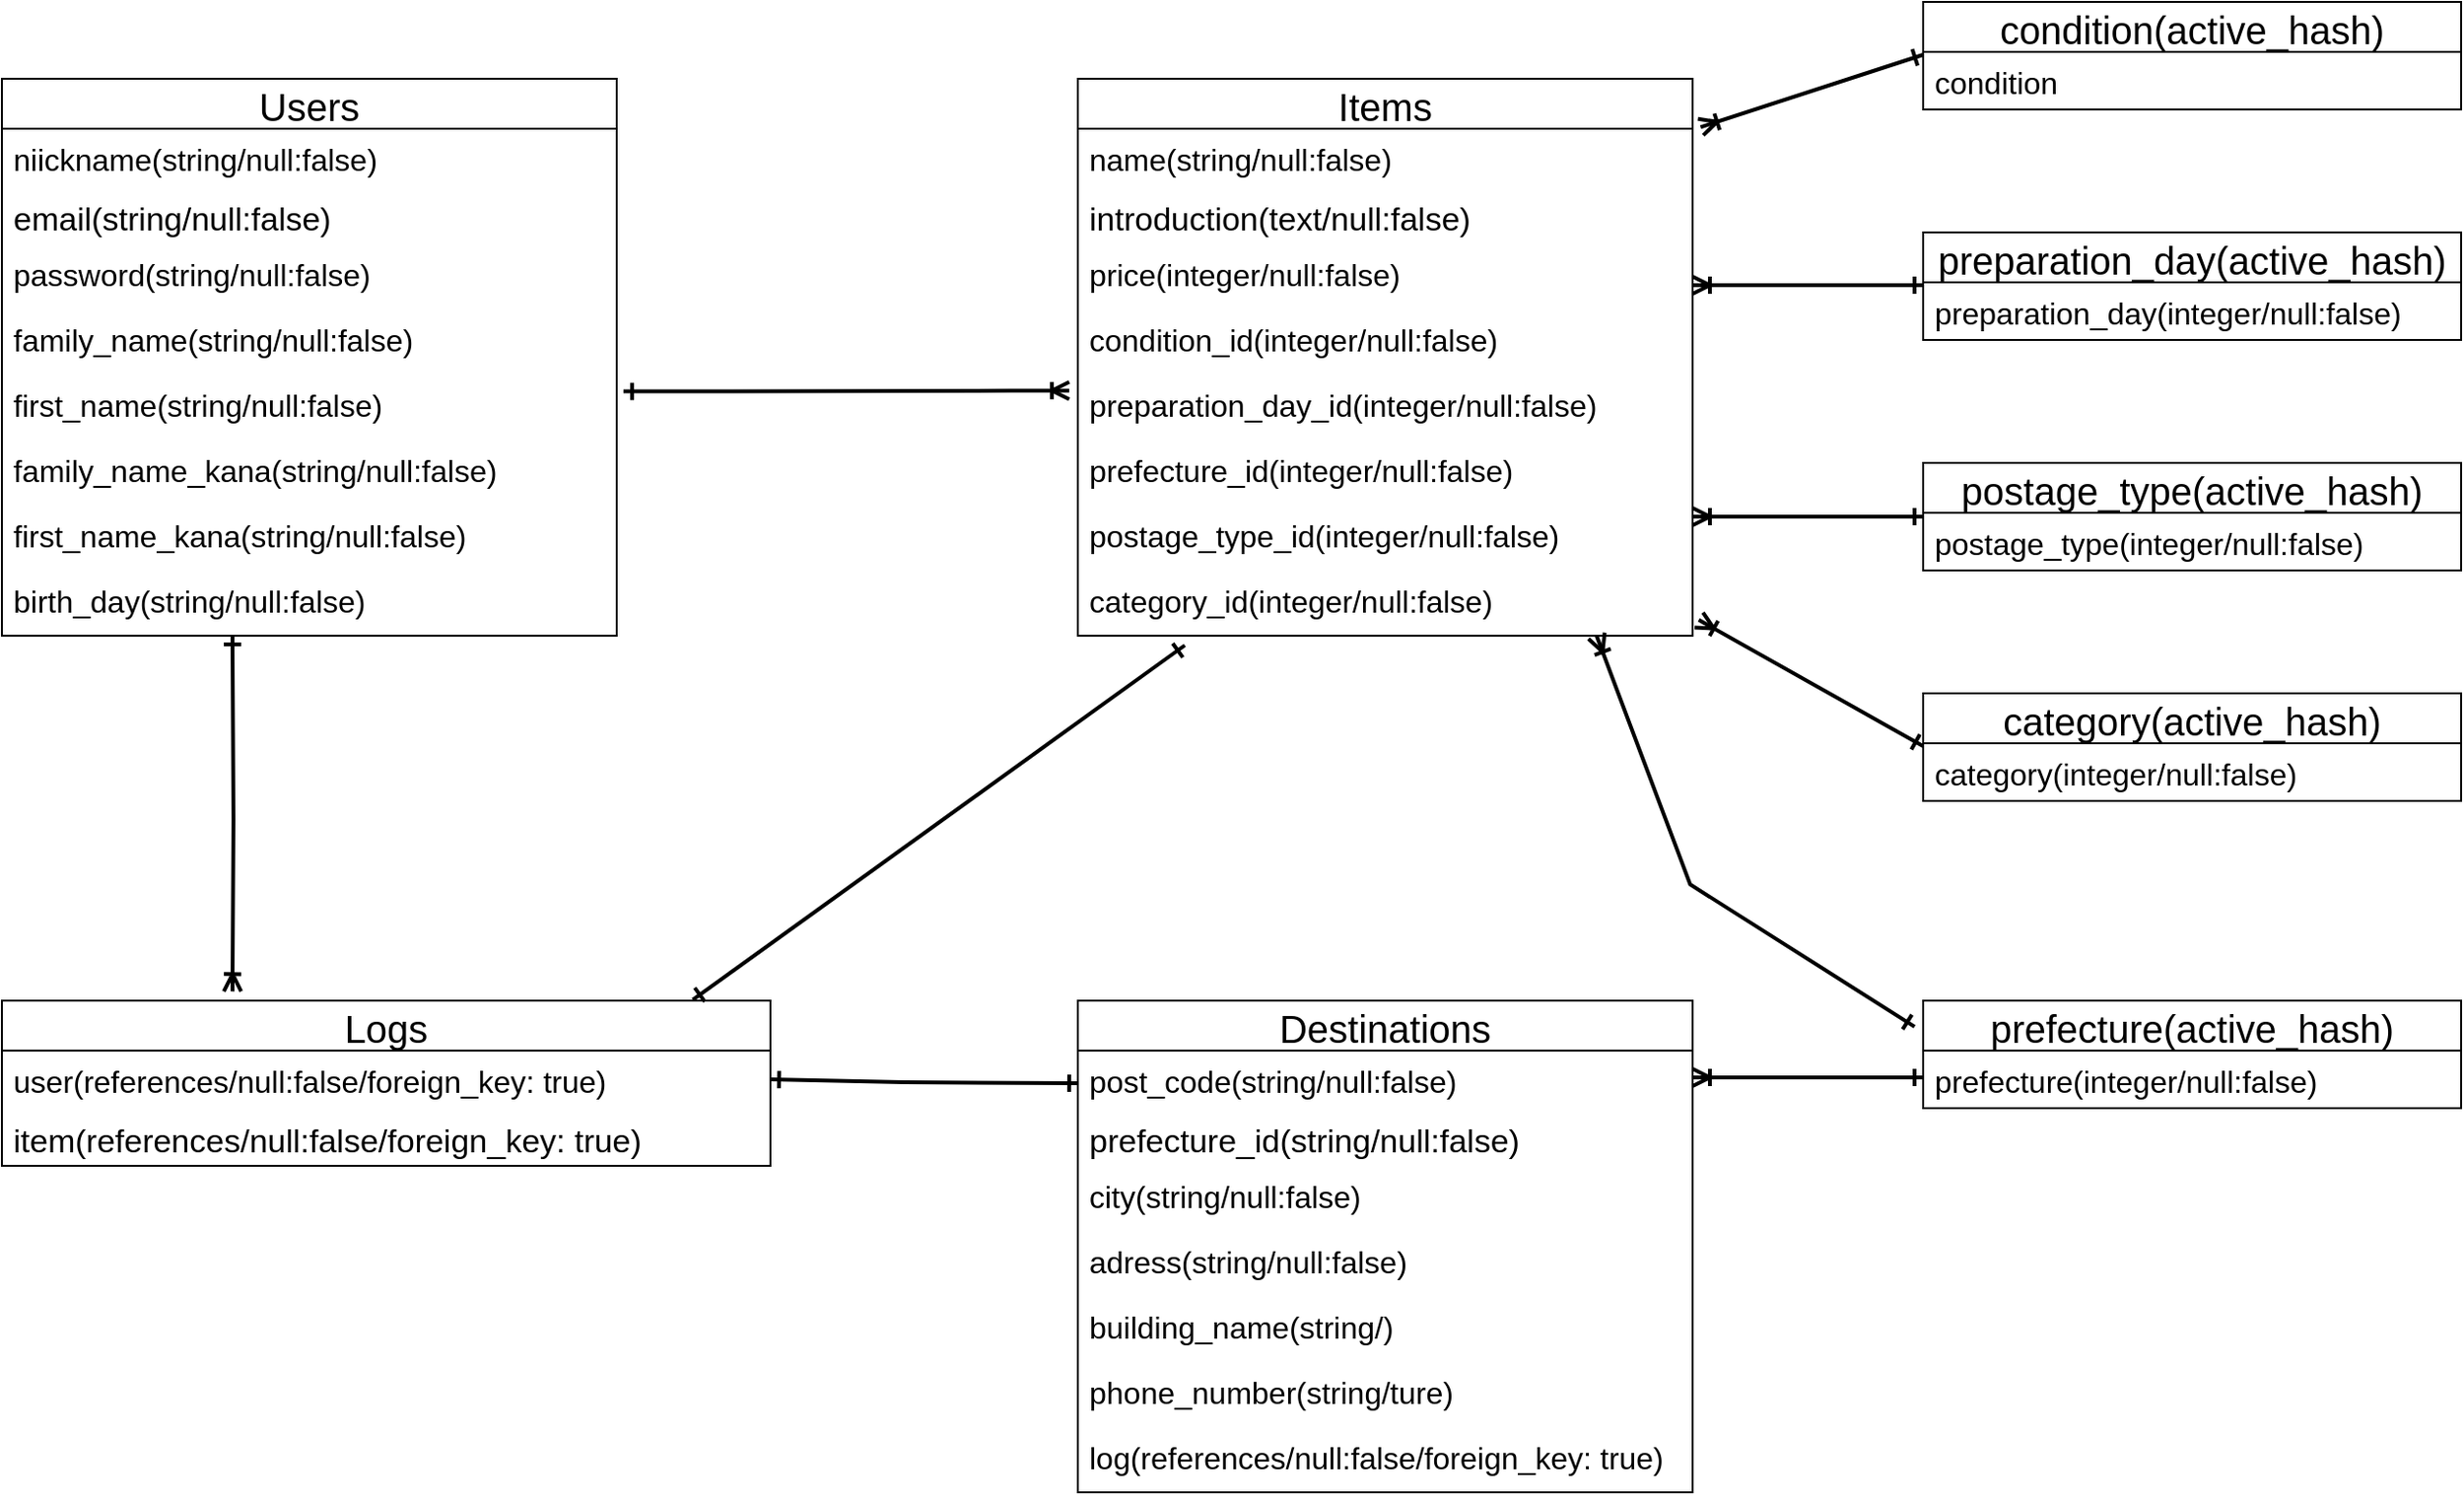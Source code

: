 <mxfile>
    <diagram id="B_ksgdHNI6RtV7ydZzim" name="ページ1">
        <mxGraphModel dx="405" dy="328" grid="1" gridSize="10" guides="1" tooltips="1" connect="1" arrows="1" fold="1" page="1" pageScale="1" pageWidth="827" pageHeight="1169" math="0" shadow="0">
            <root>
                <mxCell id="0"/>
                <mxCell id="1" parent="0"/>
                <mxCell id="4" value="Users" style="swimlane;fontStyle=0;childLayout=stackLayout;horizontal=1;startSize=26;horizontalStack=0;resizeParent=1;resizeParentMax=0;resizeLast=0;collapsible=1;marginBottom=0;align=center;fontSize=20;fillColor=none;" parent="1" vertex="1">
                    <mxGeometry x="40" y="40" width="320" height="290" as="geometry"/>
                </mxCell>
                <mxCell id="5" value="niickname(string/null:false)&#10;" style="text;strokeColor=none;fillColor=none;spacingLeft=4;spacingRight=4;overflow=hidden;rotatable=0;points=[[0,0.5],[1,0.5]];portConstraint=eastwest;fontSize=16;labelBackgroundColor=none;" parent="4" vertex="1">
                    <mxGeometry y="26" width="320" height="30" as="geometry"/>
                </mxCell>
                <mxCell id="6" value="email(string/null:false)" style="text;strokeColor=none;fillColor=none;spacingLeft=4;spacingRight=4;overflow=hidden;rotatable=0;points=[[0,0.5],[1,0.5]];portConstraint=eastwest;fontSize=17;" parent="4" vertex="1">
                    <mxGeometry y="56" width="320" height="30" as="geometry"/>
                </mxCell>
                <mxCell id="9" value="password(string/null:false)&#10;" style="text;strokeColor=none;fillColor=none;spacingLeft=4;spacingRight=4;overflow=hidden;rotatable=0;points=[[0,0.5],[1,0.5]];portConstraint=eastwest;fontSize=16;" parent="4" vertex="1">
                    <mxGeometry y="86" width="320" height="34" as="geometry"/>
                </mxCell>
                <mxCell id="10" value="family_name(string/null:false)&#10;" style="text;strokeColor=none;fillColor=none;spacingLeft=4;spacingRight=4;overflow=hidden;rotatable=0;points=[[0,0.5],[1,0.5]];portConstraint=eastwest;fontSize=16;" parent="4" vertex="1">
                    <mxGeometry y="120" width="320" height="34" as="geometry"/>
                </mxCell>
                <mxCell id="11" value="first_name(string/null:false)&#10;" style="text;strokeColor=none;fillColor=none;spacingLeft=4;spacingRight=4;overflow=hidden;rotatable=0;points=[[0,0.5],[1,0.5]];portConstraint=eastwest;fontSize=16;" parent="4" vertex="1">
                    <mxGeometry y="154" width="320" height="34" as="geometry"/>
                </mxCell>
                <mxCell id="13" value="family_name_kana(string/null:false)&#10;" style="text;strokeColor=none;fillColor=none;spacingLeft=4;spacingRight=4;overflow=hidden;rotatable=0;points=[[0,0.5],[1,0.5]];portConstraint=eastwest;fontSize=16;" parent="4" vertex="1">
                    <mxGeometry y="188" width="320" height="34" as="geometry"/>
                </mxCell>
                <mxCell id="12" value="first_name_kana(string/null:false)&#10;" style="text;strokeColor=none;fillColor=none;spacingLeft=4;spacingRight=4;overflow=hidden;rotatable=0;points=[[0,0.5],[1,0.5]];portConstraint=eastwest;fontSize=16;" parent="4" vertex="1">
                    <mxGeometry y="222" width="320" height="34" as="geometry"/>
                </mxCell>
                <mxCell id="7" value="birth_day(string/null:false)&#10;" style="text;strokeColor=none;fillColor=none;spacingLeft=4;spacingRight=4;overflow=hidden;rotatable=0;points=[[0,0.5],[1,0.5]];portConstraint=eastwest;fontSize=16;" parent="4" vertex="1">
                    <mxGeometry y="256" width="320" height="34" as="geometry"/>
                </mxCell>
                <mxCell id="14" value="Items" style="swimlane;fontStyle=0;childLayout=stackLayout;horizontal=1;startSize=26;horizontalStack=0;resizeParent=1;resizeParentMax=0;resizeLast=0;collapsible=1;marginBottom=0;align=center;fontSize=20;fillColor=none;" parent="1" vertex="1">
                    <mxGeometry x="600" y="40" width="320" height="290" as="geometry"/>
                </mxCell>
                <mxCell id="15" value="name(string/null:false)&#10;" style="text;strokeColor=none;fillColor=none;spacingLeft=4;spacingRight=4;overflow=hidden;rotatable=0;points=[[0,0.5],[1,0.5]];portConstraint=eastwest;fontSize=16;labelBackgroundColor=none;" parent="14" vertex="1">
                    <mxGeometry y="26" width="320" height="30" as="geometry"/>
                </mxCell>
                <mxCell id="16" value="introduction(text/null:false)" style="text;strokeColor=none;fillColor=none;spacingLeft=4;spacingRight=4;overflow=hidden;rotatable=0;points=[[0,0.5],[1,0.5]];portConstraint=eastwest;fontSize=17;" parent="14" vertex="1">
                    <mxGeometry y="56" width="320" height="30" as="geometry"/>
                </mxCell>
                <mxCell id="17" value="price(integer/null:false)&#10;" style="text;strokeColor=none;fillColor=none;spacingLeft=4;spacingRight=4;overflow=hidden;rotatable=0;points=[[0,0.5],[1,0.5]];portConstraint=eastwest;fontSize=16;" parent="14" vertex="1">
                    <mxGeometry y="86" width="320" height="34" as="geometry"/>
                </mxCell>
                <mxCell id="18" value="condition_id(integer/null:false)&#10;" style="text;strokeColor=none;fillColor=none;spacingLeft=4;spacingRight=4;overflow=hidden;rotatable=0;points=[[0,0.5],[1,0.5]];portConstraint=eastwest;fontSize=16;" parent="14" vertex="1">
                    <mxGeometry y="120" width="320" height="34" as="geometry"/>
                </mxCell>
                <mxCell id="81" value="preparation_day_id(integer/null:false)&#10;" style="text;strokeColor=none;fillColor=none;spacingLeft=4;spacingRight=4;overflow=hidden;rotatable=0;points=[[0,0.5],[1,0.5]];portConstraint=eastwest;fontSize=16;" parent="14" vertex="1">
                    <mxGeometry y="154" width="320" height="34" as="geometry"/>
                </mxCell>
                <mxCell id="19" value="prefecture_id(integer/null:false)&#10;" style="text;strokeColor=none;fillColor=none;spacingLeft=4;spacingRight=4;overflow=hidden;rotatable=0;points=[[0,0.5],[1,0.5]];portConstraint=eastwest;fontSize=16;" parent="14" vertex="1">
                    <mxGeometry y="188" width="320" height="34" as="geometry"/>
                </mxCell>
                <mxCell id="20" value="postage_type_id(integer/null:false)&#10;" style="text;strokeColor=none;fillColor=none;spacingLeft=4;spacingRight=4;overflow=hidden;rotatable=0;points=[[0,0.5],[1,0.5]];portConstraint=eastwest;fontSize=16;" parent="14" vertex="1">
                    <mxGeometry y="222" width="320" height="34" as="geometry"/>
                </mxCell>
                <mxCell id="21" value="category_id(integer/null:false)&#10;" style="text;strokeColor=none;fillColor=none;spacingLeft=4;spacingRight=4;overflow=hidden;rotatable=0;points=[[0,0.5],[1,0.5]];portConstraint=eastwest;fontSize=16;" parent="14" vertex="1">
                    <mxGeometry y="256" width="320" height="34" as="geometry"/>
                </mxCell>
                <mxCell id="89" value="" style="endArrow=ERone;html=1;rounded=0;fontSize=16;startArrow=ERoneToMany;startFill=0;endFill=0;strokeWidth=2;entryX=-0.016;entryY=0.242;entryDx=0;entryDy=0;entryPerimeter=0;" parent="14" target="73" edge="1">
                    <mxGeometry relative="1" as="geometry">
                        <mxPoint x="270" y="290" as="sourcePoint"/>
                        <mxPoint x="390" y="460" as="targetPoint"/>
                        <Array as="points">
                            <mxPoint x="318.72" y="419.49"/>
                        </Array>
                    </mxGeometry>
                </mxCell>
                <mxCell id="23" value="Logs" style="swimlane;fontStyle=0;childLayout=stackLayout;horizontal=1;startSize=26;horizontalStack=0;resizeParent=1;resizeParentMax=0;resizeLast=0;collapsible=1;marginBottom=0;align=center;fontSize=20;fillColor=none;" parent="1" vertex="1">
                    <mxGeometry x="40" y="520" width="400" height="86" as="geometry"/>
                </mxCell>
                <mxCell id="24" value="user(references/null:false/foreign_key: true)&#10;" style="text;strokeColor=none;fillColor=none;spacingLeft=4;spacingRight=4;overflow=hidden;rotatable=0;points=[[0,0.5],[1,0.5]];portConstraint=eastwest;fontSize=16;labelBackgroundColor=none;" parent="23" vertex="1">
                    <mxGeometry y="26" width="400" height="30" as="geometry"/>
                </mxCell>
                <mxCell id="25" value="item(references/null:false/foreign_key: true)" style="text;strokeColor=none;fillColor=none;spacingLeft=4;spacingRight=4;overflow=hidden;rotatable=0;points=[[0,0.5],[1,0.5]];portConstraint=eastwest;fontSize=17;" parent="23" vertex="1">
                    <mxGeometry y="56" width="400" height="30" as="geometry"/>
                </mxCell>
                <mxCell id="33" value="Destinations" style="swimlane;fontStyle=0;childLayout=stackLayout;horizontal=1;startSize=26;horizontalStack=0;resizeParent=1;resizeParentMax=0;resizeLast=0;collapsible=1;marginBottom=0;align=center;fontSize=20;fillColor=none;" parent="1" vertex="1">
                    <mxGeometry x="600" y="520" width="320" height="256" as="geometry"/>
                </mxCell>
                <mxCell id="34" value="post_code(string/null:false)&#10;" style="text;strokeColor=none;fillColor=none;spacingLeft=4;spacingRight=4;overflow=hidden;rotatable=0;points=[[0,0.5],[1,0.5]];portConstraint=eastwest;fontSize=16;labelBackgroundColor=none;" parent="33" vertex="1">
                    <mxGeometry y="26" width="320" height="30" as="geometry"/>
                </mxCell>
                <mxCell id="35" value="prefecture_id(string/null:false)" style="text;strokeColor=none;fillColor=none;spacingLeft=4;spacingRight=4;overflow=hidden;rotatable=0;points=[[0,0.5],[1,0.5]];portConstraint=eastwest;fontSize=17;" parent="33" vertex="1">
                    <mxGeometry y="56" width="320" height="30" as="geometry"/>
                </mxCell>
                <mxCell id="36" value="city(string/null:false)&#10;" style="text;strokeColor=none;fillColor=none;spacingLeft=4;spacingRight=4;overflow=hidden;rotatable=0;points=[[0,0.5],[1,0.5]];portConstraint=eastwest;fontSize=16;" parent="33" vertex="1">
                    <mxGeometry y="86" width="320" height="34" as="geometry"/>
                </mxCell>
                <mxCell id="37" value="adress(string/null:false)&#10;" style="text;strokeColor=none;fillColor=none;spacingLeft=4;spacingRight=4;overflow=hidden;rotatable=0;points=[[0,0.5],[1,0.5]];portConstraint=eastwest;fontSize=16;" parent="33" vertex="1">
                    <mxGeometry y="120" width="320" height="34" as="geometry"/>
                </mxCell>
                <mxCell id="38" value="building_name(string/)&#10;" style="text;strokeColor=none;fillColor=none;spacingLeft=4;spacingRight=4;overflow=hidden;rotatable=0;points=[[0,0.5],[1,0.5]];portConstraint=eastwest;fontSize=16;" parent="33" vertex="1">
                    <mxGeometry y="154" width="320" height="34" as="geometry"/>
                </mxCell>
                <mxCell id="95" value="phone_number(string/ture)&#10;" style="text;strokeColor=none;fillColor=none;spacingLeft=4;spacingRight=4;overflow=hidden;rotatable=0;points=[[0,0.5],[1,0.5]];portConstraint=eastwest;fontSize=16;" parent="33" vertex="1">
                    <mxGeometry y="188" width="320" height="34" as="geometry"/>
                </mxCell>
                <mxCell id="39" value="log(references/null:false/foreign_key: true)&#10;" style="text;strokeColor=none;fillColor=none;spacingLeft=4;spacingRight=4;overflow=hidden;rotatable=0;points=[[0,0.5],[1,0.5]];portConstraint=eastwest;fontSize=16;" parent="33" vertex="1">
                    <mxGeometry y="222" width="320" height="34" as="geometry"/>
                </mxCell>
                <mxCell id="47" value="" style="edgeStyle=entityRelationEdgeStyle;fontSize=12;html=1;endArrow=ERoneToMany;rounded=0;strokeWidth=2;jumpSize=12;exitX=1.011;exitY=0.259;exitDx=0;exitDy=0;exitPerimeter=0;entryX=-0.014;entryY=0.247;entryDx=0;entryDy=0;entryPerimeter=0;startArrow=ERone;startFill=0;" parent="1" source="11" target="81" edge="1">
                    <mxGeometry width="100" height="100" relative="1" as="geometry">
                        <mxPoint x="430" y="370" as="sourcePoint"/>
                        <mxPoint x="530" y="270" as="targetPoint"/>
                    </mxGeometry>
                </mxCell>
                <mxCell id="51" value="" style="edgeStyle=orthogonalEdgeStyle;fontSize=12;html=1;endArrow=ERoneToMany;rounded=0;strokeWidth=2;jumpSize=12;startArrow=ERone;startFill=0;entryX=0.3;entryY=-0.056;entryDx=0;entryDy=0;entryPerimeter=0;" parent="1" target="23" edge="1">
                    <mxGeometry width="100" height="100" relative="1" as="geometry">
                        <mxPoint x="160" y="330" as="sourcePoint"/>
                        <mxPoint x="540" y="270" as="targetPoint"/>
                    </mxGeometry>
                </mxCell>
                <mxCell id="66" value="" style="endArrow=ERone;html=1;rounded=0;fontSize=19;strokeWidth=2;jumpSize=12;entryX=0.899;entryY=-0.005;entryDx=0;entryDy=0;entryPerimeter=0;exitX=0.174;exitY=1.147;exitDx=0;exitDy=0;exitPerimeter=0;startArrow=ERone;startFill=0;endFill=0;" parent="1" source="21" target="23" edge="1">
                    <mxGeometry relative="1" as="geometry">
                        <mxPoint x="638.4" y="365.598" as="sourcePoint"/>
                        <mxPoint x="630" y="400" as="targetPoint"/>
                    </mxGeometry>
                </mxCell>
                <mxCell id="52" value="" style="endArrow=ERone;html=1;rounded=0;fontSize=19;strokeWidth=2;jumpSize=12;startArrow=ERone;startFill=0;endFill=0;exitX=1;exitY=0.5;exitDx=0;exitDy=0;" parent="1" source="24" edge="1">
                    <mxGeometry relative="1" as="geometry">
                        <mxPoint x="460" y="563" as="sourcePoint"/>
                        <mxPoint x="600" y="563" as="targetPoint"/>
                        <Array as="points">
                            <mxPoint x="510" y="562.5"/>
                        </Array>
                    </mxGeometry>
                </mxCell>
                <mxCell id="67" value="condition(active_hash)" style="swimlane;fontStyle=0;childLayout=stackLayout;horizontal=1;startSize=26;horizontalStack=0;resizeParent=1;resizeParentMax=0;resizeLast=0;collapsible=1;marginBottom=0;align=center;fontSize=20;" parent="1" vertex="1">
                    <mxGeometry x="1040" width="280" height="56" as="geometry"/>
                </mxCell>
                <mxCell id="68" value="condition" style="text;strokeColor=none;fillColor=none;spacingLeft=4;spacingRight=4;overflow=hidden;rotatable=0;points=[[0,0.5],[1,0.5]];portConstraint=eastwest;fontSize=16;" parent="67" vertex="1">
                    <mxGeometry y="26" width="280" height="30" as="geometry"/>
                </mxCell>
                <mxCell id="71" value="preparation_day(active_hash)" style="swimlane;fontStyle=0;childLayout=stackLayout;horizontal=1;startSize=26;horizontalStack=0;resizeParent=1;resizeParentMax=0;resizeLast=0;collapsible=1;marginBottom=0;align=center;fontSize=20;" parent="1" vertex="1">
                    <mxGeometry x="1040" y="120" width="280" height="56" as="geometry"/>
                </mxCell>
                <mxCell id="72" value="preparation_day(integer/null:false)" style="text;strokeColor=none;fillColor=none;spacingLeft=4;spacingRight=4;overflow=hidden;rotatable=0;points=[[0,0.5],[1,0.5]];portConstraint=eastwest;fontSize=16;" parent="71" vertex="1">
                    <mxGeometry y="26" width="280" height="30" as="geometry"/>
                </mxCell>
                <mxCell id="73" value="prefecture(active_hash)" style="swimlane;fontStyle=0;childLayout=stackLayout;horizontal=1;startSize=26;horizontalStack=0;resizeParent=1;resizeParentMax=0;resizeLast=0;collapsible=1;marginBottom=0;align=center;fontSize=20;" parent="1" vertex="1">
                    <mxGeometry x="1040" y="520" width="280" height="56" as="geometry"/>
                </mxCell>
                <mxCell id="74" value="prefecture(integer/null:false)" style="text;strokeColor=none;fillColor=none;spacingLeft=4;spacingRight=4;overflow=hidden;rotatable=0;points=[[0,0.5],[1,0.5]];portConstraint=eastwest;fontSize=16;" parent="73" vertex="1">
                    <mxGeometry y="26" width="280" height="30" as="geometry"/>
                </mxCell>
                <mxCell id="75" value="postage_type(active_hash)" style="swimlane;fontStyle=0;childLayout=stackLayout;horizontal=1;startSize=26;horizontalStack=0;resizeParent=1;resizeParentMax=0;resizeLast=0;collapsible=1;marginBottom=0;align=center;fontSize=20;" parent="1" vertex="1">
                    <mxGeometry x="1040" y="240" width="280" height="56" as="geometry"/>
                </mxCell>
                <mxCell id="76" value="postage_type(integer/null:false)" style="text;strokeColor=none;fillColor=none;spacingLeft=4;spacingRight=4;overflow=hidden;rotatable=0;points=[[0,0.5],[1,0.5]];portConstraint=eastwest;fontSize=16;" parent="75" vertex="1">
                    <mxGeometry y="26" width="280" height="30" as="geometry"/>
                </mxCell>
                <mxCell id="77" value="category(active_hash)" style="swimlane;fontStyle=0;childLayout=stackLayout;horizontal=1;startSize=26;horizontalStack=0;resizeParent=1;resizeParentMax=0;resizeLast=0;collapsible=1;marginBottom=0;align=center;fontSize=20;" parent="1" vertex="1">
                    <mxGeometry x="1040" y="360" width="280" height="56" as="geometry"/>
                </mxCell>
                <mxCell id="78" value="category(integer/null:false)" style="text;strokeColor=none;fillColor=none;spacingLeft=4;spacingRight=4;overflow=hidden;rotatable=0;points=[[0,0.5],[1,0.5]];portConstraint=eastwest;fontSize=16;" parent="77" vertex="1">
                    <mxGeometry y="26" width="280" height="30" as="geometry"/>
                </mxCell>
                <mxCell id="82" value="" style="endArrow=ERone;html=1;rounded=0;fontSize=16;startArrow=ERoneToMany;startFill=0;endFill=0;strokeWidth=2;" parent="1" edge="1">
                    <mxGeometry relative="1" as="geometry">
                        <mxPoint x="920" y="268" as="sourcePoint"/>
                        <mxPoint x="1040" y="268" as="targetPoint"/>
                    </mxGeometry>
                </mxCell>
                <mxCell id="90" value="" style="endArrow=ERone;html=1;rounded=0;fontSize=16;startArrow=ERoneToMany;startFill=0;endFill=0;strokeWidth=2;exitX=1.01;exitY=0.759;exitDx=0;exitDy=0;exitPerimeter=0;" parent="1" source="21" edge="1">
                    <mxGeometry relative="1" as="geometry">
                        <mxPoint x="920" y="387.5" as="sourcePoint"/>
                        <mxPoint x="1040" y="387.5" as="targetPoint"/>
                    </mxGeometry>
                </mxCell>
                <mxCell id="91" value="" style="endArrow=ERone;html=1;rounded=0;fontSize=16;startArrow=ERoneToMany;startFill=0;endFill=0;strokeWidth=2;" parent="1" edge="1">
                    <mxGeometry relative="1" as="geometry">
                        <mxPoint x="920" y="147.5" as="sourcePoint"/>
                        <mxPoint x="1040" y="147.5" as="targetPoint"/>
                    </mxGeometry>
                </mxCell>
                <mxCell id="92" value="" style="endArrow=ERone;html=1;rounded=0;fontSize=16;startArrow=ERoneToMany;startFill=0;endFill=0;strokeWidth=2;exitX=1.013;exitY=-0.027;exitDx=0;exitDy=0;exitPerimeter=0;" parent="1" source="15" edge="1">
                    <mxGeometry relative="1" as="geometry">
                        <mxPoint x="920" y="27.5" as="sourcePoint"/>
                        <mxPoint x="1040" y="27.5" as="targetPoint"/>
                    </mxGeometry>
                </mxCell>
                <mxCell id="94" value="" style="endArrow=ERone;html=1;rounded=0;fontSize=16;strokeWidth=2;startArrow=ERoneToMany;startFill=0;endFill=0;" parent="1" edge="1">
                    <mxGeometry relative="1" as="geometry">
                        <mxPoint x="920" y="560" as="sourcePoint"/>
                        <mxPoint x="1040" y="560" as="targetPoint"/>
                        <Array as="points">
                            <mxPoint x="970" y="560"/>
                        </Array>
                    </mxGeometry>
                </mxCell>
            </root>
        </mxGraphModel>
    </diagram>
</mxfile>